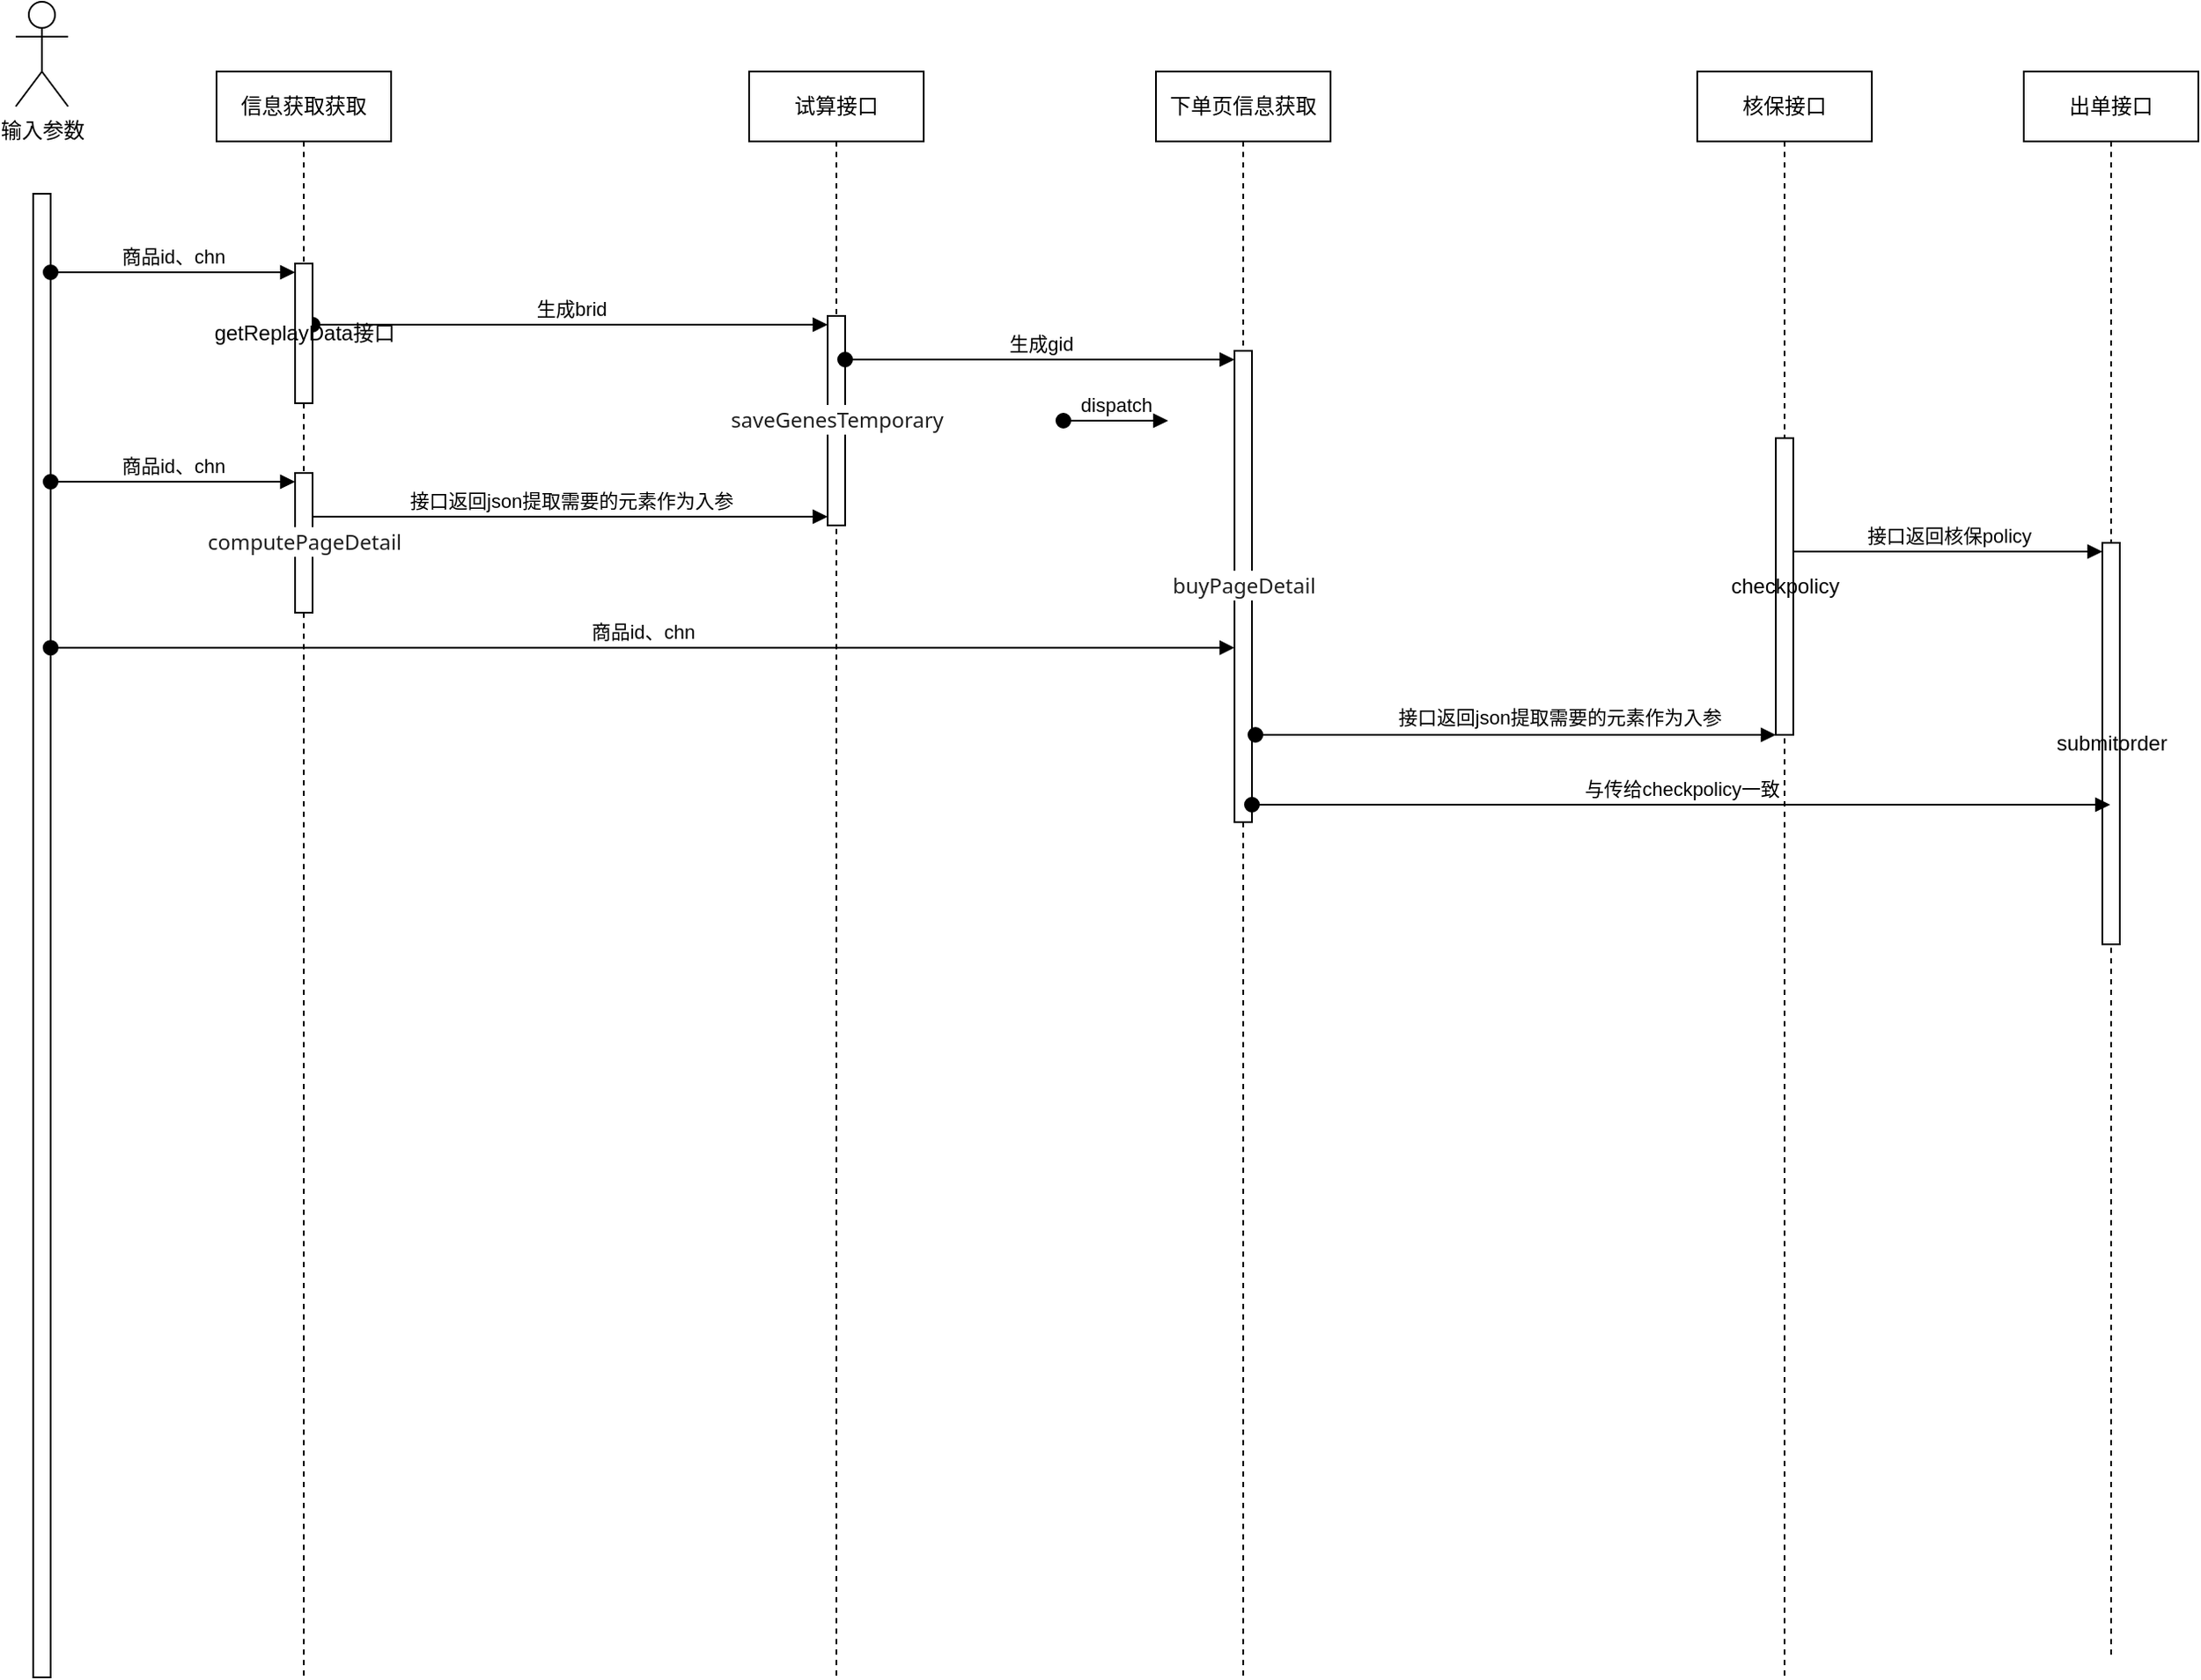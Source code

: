 <mxfile version="28.0.6">
  <diagram name="Page-1" id="e7e014a7-5840-1c2e-5031-d8a46d1fe8dd">
    <mxGraphModel dx="1426" dy="751" grid="1" gridSize="10" guides="1" tooltips="1" connect="1" arrows="1" fold="1" page="1" pageScale="1" pageWidth="1169" pageHeight="826" background="none" math="0" shadow="0">
      <root>
        <mxCell id="0" />
        <mxCell id="1" parent="0" />
        <mxCell id="53WcDNVTxiJR_yVBhahT-41" value="" style="html=1;points=[[0,0,0,0,5],[0,1,0,0,-5],[1,0,0,0,5],[1,1,0,0,-5]];perimeter=orthogonalPerimeter;outlineConnect=0;targetShapes=umlLifeline;portConstraint=eastwest;newEdgeStyle={&quot;curved&quot;:0,&quot;rounded&quot;:0};" vertex="1" parent="1">
          <mxGeometry x="1010" y="780" width="10" height="850" as="geometry" />
        </mxCell>
        <mxCell id="53WcDNVTxiJR_yVBhahT-42" value="商品id、chn" style="html=1;verticalAlign=bottom;startArrow=oval;endArrow=block;startSize=8;curved=0;rounded=0;entryX=0;entryY=0;entryDx=0;entryDy=5;" edge="1" parent="1" target="53WcDNVTxiJR_yVBhahT-46">
          <mxGeometry relative="1" as="geometry">
            <mxPoint x="1020" y="825" as="sourcePoint" />
            <mxPoint as="offset" />
          </mxGeometry>
        </mxCell>
        <mxCell id="53WcDNVTxiJR_yVBhahT-43" value="生成&lt;span style=&quot;background-color: light-dark(#ffffff, var(--ge-dark-color, #121212)); color: light-dark(rgb(0, 0, 0), rgb(255, 255, 255));&quot;&gt;brid&lt;/span&gt;" style="html=1;verticalAlign=bottom;startArrow=oval;endArrow=block;startSize=8;curved=0;rounded=0;entryX=0;entryY=0;entryDx=0;entryDy=5;" edge="1" parent="1" source="53WcDNVTxiJR_yVBhahT-46" target="53WcDNVTxiJR_yVBhahT-50">
          <mxGeometry relative="1" as="geometry">
            <mxPoint x="1190" y="850" as="sourcePoint" />
            <mxPoint as="offset" />
          </mxGeometry>
        </mxCell>
        <mxCell id="53WcDNVTxiJR_yVBhahT-44" value="信息获取获取" style="shape=umlLifeline;perimeter=lifelinePerimeter;whiteSpace=wrap;html=1;container=1;dropTarget=0;collapsible=0;recursiveResize=0;outlineConnect=0;portConstraint=eastwest;newEdgeStyle={&quot;curved&quot;:0,&quot;rounded&quot;:0};" vertex="1" parent="1">
          <mxGeometry x="1115" y="710" width="100" height="920" as="geometry" />
        </mxCell>
        <mxCell id="53WcDNVTxiJR_yVBhahT-45" value="&lt;span style=&quot;color: rgb(31, 31, 31); font-family: system-ui, sans-serif; text-align: start; text-wrap-mode: wrap; background-color: rgb(255, 255, 255);&quot;&gt;computePageDetail&lt;/span&gt;" style="html=1;points=[[0,0,0,0,5],[0,1,0,0,-5],[1,0,0,0,5],[1,1,0,0,-5]];perimeter=orthogonalPerimeter;outlineConnect=0;targetShapes=umlLifeline;portConstraint=eastwest;newEdgeStyle={&quot;curved&quot;:0,&quot;rounded&quot;:0};" vertex="1" parent="53WcDNVTxiJR_yVBhahT-44">
          <mxGeometry x="45" y="230" width="10" height="80" as="geometry" />
        </mxCell>
        <mxCell id="53WcDNVTxiJR_yVBhahT-46" value="getReplayData接口" style="html=1;points=[[0,0,0,0,5],[0,1,0,0,-5],[1,0,0,0,5],[1,1,0,0,-5]];perimeter=orthogonalPerimeter;outlineConnect=0;targetShapes=umlLifeline;portConstraint=eastwest;newEdgeStyle={&quot;curved&quot;:0,&quot;rounded&quot;:0};" vertex="1" parent="53WcDNVTxiJR_yVBhahT-44">
          <mxGeometry x="45" y="110" width="10" height="80" as="geometry" />
        </mxCell>
        <mxCell id="53WcDNVTxiJR_yVBhahT-47" value="商品id、chn" style="html=1;verticalAlign=bottom;startArrow=oval;endArrow=block;startSize=8;curved=0;rounded=0;entryX=0;entryY=0;entryDx=0;entryDy=5;" edge="1" parent="1" source="53WcDNVTxiJR_yVBhahT-41" target="53WcDNVTxiJR_yVBhahT-45">
          <mxGeometry relative="1" as="geometry">
            <mxPoint x="1090" y="945" as="sourcePoint" />
          </mxGeometry>
        </mxCell>
        <mxCell id="53WcDNVTxiJR_yVBhahT-48" value="接口返回json提取需要的元素作为入参" style="html=1;verticalAlign=bottom;endArrow=block;curved=0;rounded=0;entryX=0;entryY=1;entryDx=0;entryDy=-5;entryPerimeter=0;" edge="1" parent="1" source="53WcDNVTxiJR_yVBhahT-45" target="53WcDNVTxiJR_yVBhahT-50">
          <mxGeometry width="80" relative="1" as="geometry">
            <mxPoint x="1460" y="890" as="sourcePoint" />
            <mxPoint x="1540" y="890" as="targetPoint" />
          </mxGeometry>
        </mxCell>
        <mxCell id="53WcDNVTxiJR_yVBhahT-49" value="试算接口" style="shape=umlLifeline;perimeter=lifelinePerimeter;whiteSpace=wrap;html=1;container=1;dropTarget=0;collapsible=0;recursiveResize=0;outlineConnect=0;portConstraint=eastwest;newEdgeStyle={&quot;curved&quot;:0,&quot;rounded&quot;:0};" vertex="1" parent="1">
          <mxGeometry x="1420" y="710" width="100" height="920" as="geometry" />
        </mxCell>
        <mxCell id="53WcDNVTxiJR_yVBhahT-50" value="&lt;span style=&quot;color: rgb(31, 31, 31); font-family: system-ui, sans-serif; text-align: start; text-wrap-mode: wrap; background-color: rgb(255, 255, 255);&quot;&gt;saveGenesTemporary&lt;/span&gt;" style="html=1;points=[[0,0,0,0,5],[0,1,0,0,-5],[1,0,0,0,5],[1,1,0,0,-5]];perimeter=orthogonalPerimeter;outlineConnect=0;targetShapes=umlLifeline;portConstraint=eastwest;newEdgeStyle={&quot;curved&quot;:0,&quot;rounded&quot;:0};" vertex="1" parent="53WcDNVTxiJR_yVBhahT-49">
          <mxGeometry x="45" y="140" width="10" height="120" as="geometry" />
        </mxCell>
        <mxCell id="53WcDNVTxiJR_yVBhahT-51" value="下单页信息获取" style="shape=umlLifeline;perimeter=lifelinePerimeter;whiteSpace=wrap;html=1;container=1;dropTarget=0;collapsible=0;recursiveResize=0;outlineConnect=0;portConstraint=eastwest;newEdgeStyle={&quot;curved&quot;:0,&quot;rounded&quot;:0};" vertex="1" parent="1">
          <mxGeometry x="1653" y="710" width="100" height="920" as="geometry" />
        </mxCell>
        <mxCell id="53WcDNVTxiJR_yVBhahT-52" value="&lt;span style=&quot;color: rgb(31, 31, 31); font-family: system-ui, sans-serif; text-align: start; text-wrap-mode: wrap; background-color: rgb(255, 255, 255);&quot;&gt;buyPageDetail&lt;/span&gt;" style="html=1;points=[[0,0,0,0,5],[0,1,0,0,-5],[1,0,0,0,5],[1,1,0,0,-5]];perimeter=orthogonalPerimeter;outlineConnect=0;targetShapes=umlLifeline;portConstraint=eastwest;newEdgeStyle={&quot;curved&quot;:0,&quot;rounded&quot;:0};" vertex="1" parent="53WcDNVTxiJR_yVBhahT-51">
          <mxGeometry x="45" y="160" width="10" height="270" as="geometry" />
        </mxCell>
        <mxCell id="53WcDNVTxiJR_yVBhahT-53" value="生成gid" style="html=1;verticalAlign=bottom;startArrow=oval;endArrow=block;startSize=8;curved=0;rounded=0;entryX=0;entryY=0;entryDx=0;entryDy=5;" edge="1" parent="1" source="53WcDNVTxiJR_yVBhahT-50" target="53WcDNVTxiJR_yVBhahT-52">
          <mxGeometry relative="1" as="geometry">
            <mxPoint x="1510" y="880" as="sourcePoint" />
          </mxGeometry>
        </mxCell>
        <mxCell id="53WcDNVTxiJR_yVBhahT-54" value="商品id、chn" style="html=1;verticalAlign=bottom;startArrow=oval;startFill=1;endArrow=block;startSize=8;curved=0;rounded=0;exitX=1;exitY=0.306;exitDx=0;exitDy=0;exitPerimeter=0;" edge="1" parent="1" source="53WcDNVTxiJR_yVBhahT-41" target="53WcDNVTxiJR_yVBhahT-52">
          <mxGeometry width="60" relative="1" as="geometry">
            <mxPoint x="1470" y="770" as="sourcePoint" />
            <mxPoint x="1530" y="770" as="targetPoint" />
          </mxGeometry>
        </mxCell>
        <mxCell id="53WcDNVTxiJR_yVBhahT-55" value="输入参数" style="shape=umlActor;verticalLabelPosition=bottom;verticalAlign=top;html=1;" vertex="1" parent="1">
          <mxGeometry x="1000" y="670" width="30" height="60" as="geometry" />
        </mxCell>
        <mxCell id="53WcDNVTxiJR_yVBhahT-56" value="核保接口" style="shape=umlLifeline;perimeter=lifelinePerimeter;whiteSpace=wrap;html=1;container=1;dropTarget=0;collapsible=0;recursiveResize=0;outlineConnect=0;portConstraint=eastwest;newEdgeStyle={&quot;curved&quot;:0,&quot;rounded&quot;:0};" vertex="1" parent="1">
          <mxGeometry x="1963" y="710" width="100" height="920" as="geometry" />
        </mxCell>
        <mxCell id="53WcDNVTxiJR_yVBhahT-57" value="checkpolicy" style="html=1;points=[[0,0,0,0,5],[0,1,0,0,-5],[1,0,0,0,5],[1,1,0,0,-5]];perimeter=orthogonalPerimeter;outlineConnect=0;targetShapes=umlLifeline;portConstraint=eastwest;newEdgeStyle={&quot;curved&quot;:0,&quot;rounded&quot;:0};" vertex="1" parent="53WcDNVTxiJR_yVBhahT-56">
          <mxGeometry x="45" y="210" width="10" height="170" as="geometry" />
        </mxCell>
        <mxCell id="53WcDNVTxiJR_yVBhahT-58" value="" style="html=1;verticalAlign=bottom;startArrow=oval;startFill=1;endArrow=block;startSize=8;curved=0;rounded=0;" edge="1" parent="1" target="53WcDNVTxiJR_yVBhahT-57">
          <mxGeometry width="60" relative="1" as="geometry">
            <mxPoint x="1710" y="1090" as="sourcePoint" />
            <mxPoint x="1980" y="980" as="targetPoint" />
          </mxGeometry>
        </mxCell>
        <mxCell id="53WcDNVTxiJR_yVBhahT-59" value="接口返回json提取需要的元素作为入参" style="edgeLabel;html=1;align=center;verticalAlign=middle;resizable=0;points=[];" vertex="1" connectable="0" parent="53WcDNVTxiJR_yVBhahT-58">
          <mxGeometry x="-0.012" y="3" relative="1" as="geometry">
            <mxPoint x="27" y="-7" as="offset" />
          </mxGeometry>
        </mxCell>
        <mxCell id="53WcDNVTxiJR_yVBhahT-60" value="出单接口" style="shape=umlLifeline;perimeter=lifelinePerimeter;whiteSpace=wrap;html=1;container=1;dropTarget=0;collapsible=0;recursiveResize=0;outlineConnect=0;portConstraint=eastwest;newEdgeStyle={&quot;curved&quot;:0,&quot;rounded&quot;:0};" vertex="1" parent="1">
          <mxGeometry x="2150" y="710" width="100" height="910" as="geometry" />
        </mxCell>
        <mxCell id="53WcDNVTxiJR_yVBhahT-61" value="submitorder" style="html=1;points=[[0,0,0,0,5],[0,1,0,0,-5],[1,0,0,0,5],[1,1,0,0,-5]];perimeter=orthogonalPerimeter;outlineConnect=0;targetShapes=umlLifeline;portConstraint=eastwest;newEdgeStyle={&quot;curved&quot;:0,&quot;rounded&quot;:0};" vertex="1" parent="53WcDNVTxiJR_yVBhahT-60">
          <mxGeometry x="45" y="270" width="10" height="230" as="geometry" />
        </mxCell>
        <mxCell id="53WcDNVTxiJR_yVBhahT-62" value="接口返回核保policy" style="html=1;verticalAlign=bottom;endArrow=block;curved=0;rounded=0;entryX=0;entryY=0;entryDx=0;entryDy=5;" edge="1" target="53WcDNVTxiJR_yVBhahT-61" parent="1" source="53WcDNVTxiJR_yVBhahT-57">
          <mxGeometry relative="1" as="geometry">
            <mxPoint x="2030" y="985" as="sourcePoint" />
          </mxGeometry>
        </mxCell>
        <mxCell id="53WcDNVTxiJR_yVBhahT-64" value="dispatch" style="html=1;verticalAlign=bottom;startArrow=oval;startFill=1;endArrow=block;startSize=8;curved=0;rounded=0;" edge="1" parent="1">
          <mxGeometry width="60" relative="1" as="geometry">
            <mxPoint x="1600" y="910" as="sourcePoint" />
            <mxPoint x="1660" y="910" as="targetPoint" />
          </mxGeometry>
        </mxCell>
        <mxCell id="53WcDNVTxiJR_yVBhahT-65" value="与传给checkpolicy一致" style="html=1;verticalAlign=bottom;startArrow=oval;startFill=1;endArrow=block;startSize=8;curved=0;rounded=0;" edge="1" parent="1">
          <mxGeometry width="60" relative="1" as="geometry">
            <mxPoint x="1708" y="1130" as="sourcePoint" />
            <mxPoint x="2199.5" y="1130" as="targetPoint" />
          </mxGeometry>
        </mxCell>
      </root>
    </mxGraphModel>
  </diagram>
</mxfile>
